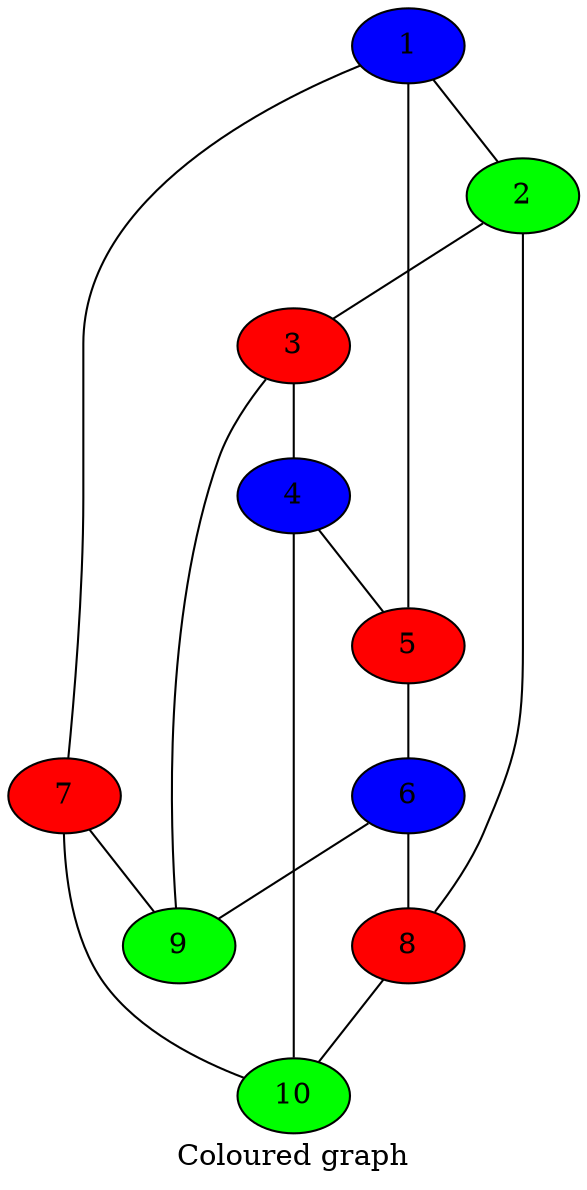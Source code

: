 graph {
label="Coloured graph"
6[label="6", style="filled", color="black", fillcolor="blue"]
10[label="10", style="filled", color="black", fillcolor="green"]
5[label="5", style="filled", color="black", fillcolor="red"]
8[label="8", style="filled", color="black", fillcolor="red"]
7[label="7", style="filled", color="black", fillcolor="red"]
2[label="2", style="filled", color="black", fillcolor="green"]
1[label="1", style="filled", color="black", fillcolor="blue"]
4[label="4", style="filled", color="black", fillcolor="blue"]
3[label="3", style="filled", color="black", fillcolor="red"]
9[label="9", style="filled", color="black", fillcolor="green"]
1 -- 2
1 -- 5
1 -- 7
2 -- 3
2 -- 8
3 -- 4
3 -- 9
4 -- 5
4 -- 10
5 -- 6
6 -- 8
6 -- 9
7 -- 9
7 -- 10
8 -- 10
}